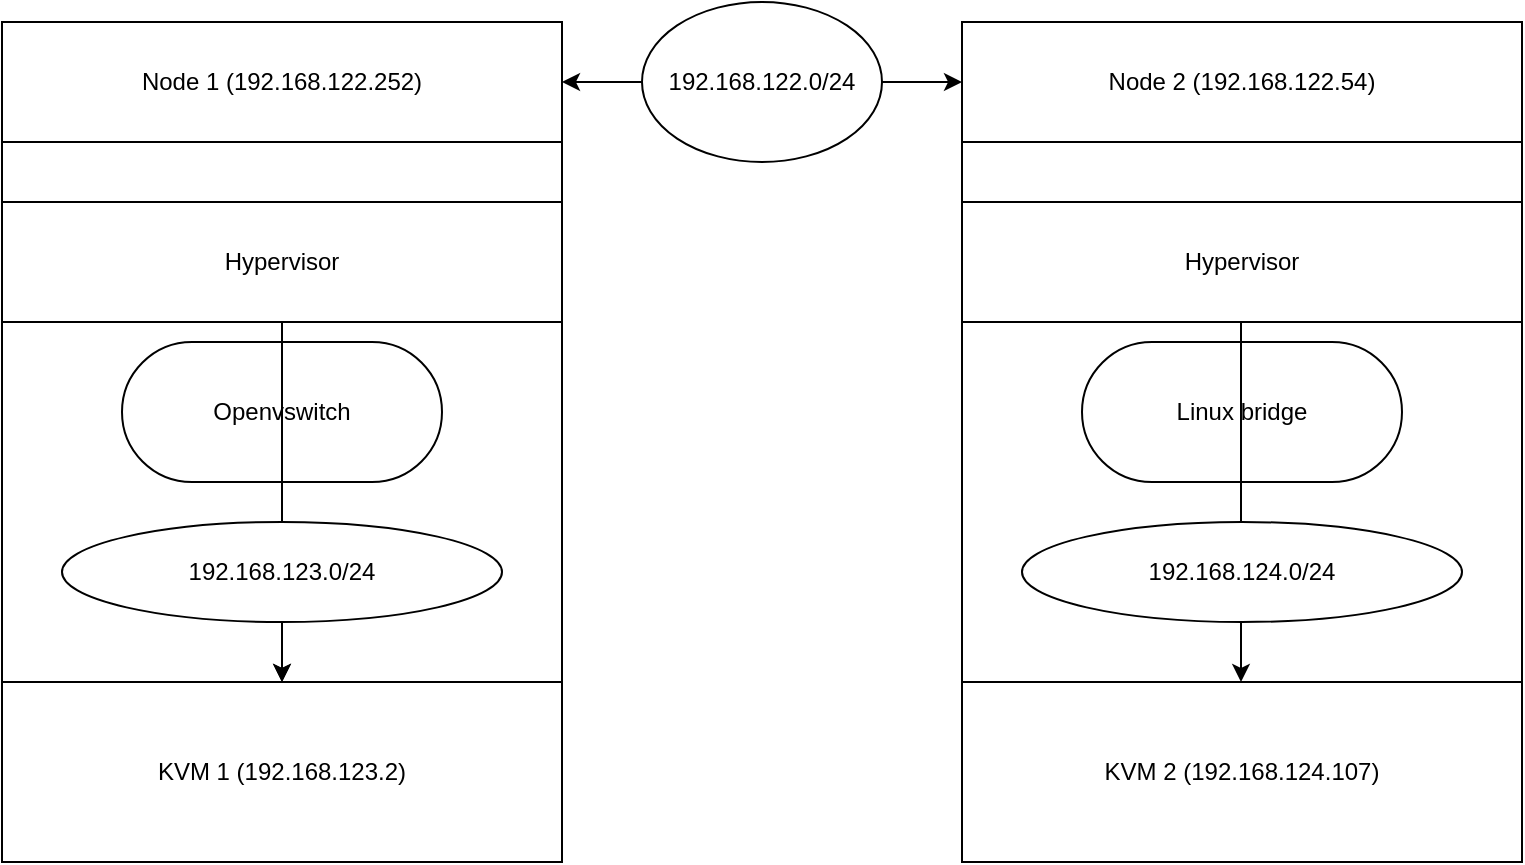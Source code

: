 <mxfile version="12.6.6" type="github"><diagram id="nVvpsbq2y1VajaqLRVVk" name="Page-1"><mxGraphModel dx="1341" dy="762" grid="1" gridSize="10" guides="1" tooltips="1" connect="1" arrows="1" fold="1" page="1" pageScale="1" pageWidth="827" pageHeight="1169" math="0" shadow="0"><root><mxCell id="0"/><mxCell id="1" parent="0"/><mxCell id="CrlQT-tr7Uiu01_PWKL6-1" value="" style="rounded=0;whiteSpace=wrap;html=1;" vertex="1" parent="1"><mxGeometry x="40" y="80" width="280" height="420" as="geometry"/></mxCell><mxCell id="CrlQT-tr7Uiu01_PWKL6-2" value="" style="rounded=0;whiteSpace=wrap;html=1;" vertex="1" parent="1"><mxGeometry x="520" y="80" width="280" height="410" as="geometry"/></mxCell><mxCell id="CrlQT-tr7Uiu01_PWKL6-3" value="Node 1 (192.168.122.252)" style="rounded=0;whiteSpace=wrap;html=1;" vertex="1" parent="1"><mxGeometry x="40" y="80" width="280" height="60" as="geometry"/></mxCell><mxCell id="CrlQT-tr7Uiu01_PWKL6-4" value="Node 2 (192.168.122.54)" style="rounded=0;whiteSpace=wrap;html=1;" vertex="1" parent="1"><mxGeometry x="520" y="80" width="280" height="60" as="geometry"/></mxCell><mxCell id="CrlQT-tr7Uiu01_PWKL6-5" value="" style="endArrow=classic;startArrow=classic;html=1;entryX=0;entryY=0.5;entryDx=0;entryDy=0;exitX=1;exitY=0.5;exitDx=0;exitDy=0;" edge="1" parent="1" source="CrlQT-tr7Uiu01_PWKL6-3" target="CrlQT-tr7Uiu01_PWKL6-4"><mxGeometry width="50" height="50" relative="1" as="geometry"><mxPoint x="40" y="660" as="sourcePoint"/><mxPoint x="90" y="610" as="targetPoint"/></mxGeometry></mxCell><mxCell id="CrlQT-tr7Uiu01_PWKL6-6" value="Openvswitch" style="rounded=1;whiteSpace=wrap;html=1;arcSize=50;" vertex="1" parent="1"><mxGeometry x="100" y="240" width="160" height="70" as="geometry"/></mxCell><mxCell id="CrlQT-tr7Uiu01_PWKL6-8" value="Hypervisor" style="rounded=0;whiteSpace=wrap;html=1;" vertex="1" parent="1"><mxGeometry x="40" y="170" width="280" height="60" as="geometry"/></mxCell><mxCell id="CrlQT-tr7Uiu01_PWKL6-10" value="Hypervisor" style="rounded=0;whiteSpace=wrap;html=1;" vertex="1" parent="1"><mxGeometry x="520" y="170" width="280" height="60" as="geometry"/></mxCell><mxCell id="CrlQT-tr7Uiu01_PWKL6-11" value="Linux bridge" style="rounded=1;whiteSpace=wrap;html=1;arcSize=50;" vertex="1" parent="1"><mxGeometry x="580" y="240" width="160" height="70" as="geometry"/></mxCell><mxCell id="CrlQT-tr7Uiu01_PWKL6-12" value="" style="endArrow=classic;html=1;exitX=0.5;exitY=1;exitDx=0;exitDy=0;entryX=0.5;entryY=0;entryDx=0;entryDy=0;" edge="1" parent="1" target="CrlQT-tr7Uiu01_PWKL6-13"><mxGeometry width="50" height="50" relative="1" as="geometry"><mxPoint x="180" y="360" as="sourcePoint"/><mxPoint x="70" y="670" as="targetPoint"/></mxGeometry></mxCell><mxCell id="CrlQT-tr7Uiu01_PWKL6-13" value="KVM 1 (192.168.123.2)" style="rounded=0;whiteSpace=wrap;html=1;" vertex="1" parent="1"><mxGeometry x="40" y="410" width="280" height="90" as="geometry"/></mxCell><mxCell id="CrlQT-tr7Uiu01_PWKL6-14" value="KVM 2 (192.168.124.107)" style="rounded=0;whiteSpace=wrap;html=1;" vertex="1" parent="1"><mxGeometry x="520" y="410" width="280" height="90" as="geometry"/></mxCell><mxCell id="CrlQT-tr7Uiu01_PWKL6-15" value="" style="endArrow=classic;html=1;exitX=0.5;exitY=1;exitDx=0;exitDy=0;entryX=0.5;entryY=0;entryDx=0;entryDy=0;" edge="1" parent="1"><mxGeometry width="50" height="50" relative="1" as="geometry"><mxPoint x="659.5" y="230" as="sourcePoint"/><mxPoint x="659.5" y="410" as="targetPoint"/></mxGeometry></mxCell><mxCell id="CrlQT-tr7Uiu01_PWKL6-18" value="192.168.124.0/24" style="ellipse;whiteSpace=wrap;html=1;" vertex="1" parent="1"><mxGeometry x="550" y="330" width="220" height="50" as="geometry"/></mxCell><mxCell id="CrlQT-tr7Uiu01_PWKL6-21" value="" style="edgeStyle=orthogonalEdgeStyle;rounded=0;orthogonalLoop=1;jettySize=auto;html=1;exitX=0.5;exitY=1;exitDx=0;exitDy=0;" edge="1" parent="1" source="CrlQT-tr7Uiu01_PWKL6-8" target="CrlQT-tr7Uiu01_PWKL6-13"><mxGeometry relative="1" as="geometry"/></mxCell><mxCell id="CrlQT-tr7Uiu01_PWKL6-19" value="192.168.123.0/24" style="ellipse;whiteSpace=wrap;html=1;" vertex="1" parent="1"><mxGeometry x="70" y="330" width="220" height="50" as="geometry"/></mxCell><mxCell id="CrlQT-tr7Uiu01_PWKL6-23" value="192.168.122.0/24" style="ellipse;whiteSpace=wrap;html=1;" vertex="1" parent="1"><mxGeometry x="360" y="70" width="120" height="80" as="geometry"/></mxCell></root></mxGraphModel></diagram></mxfile>